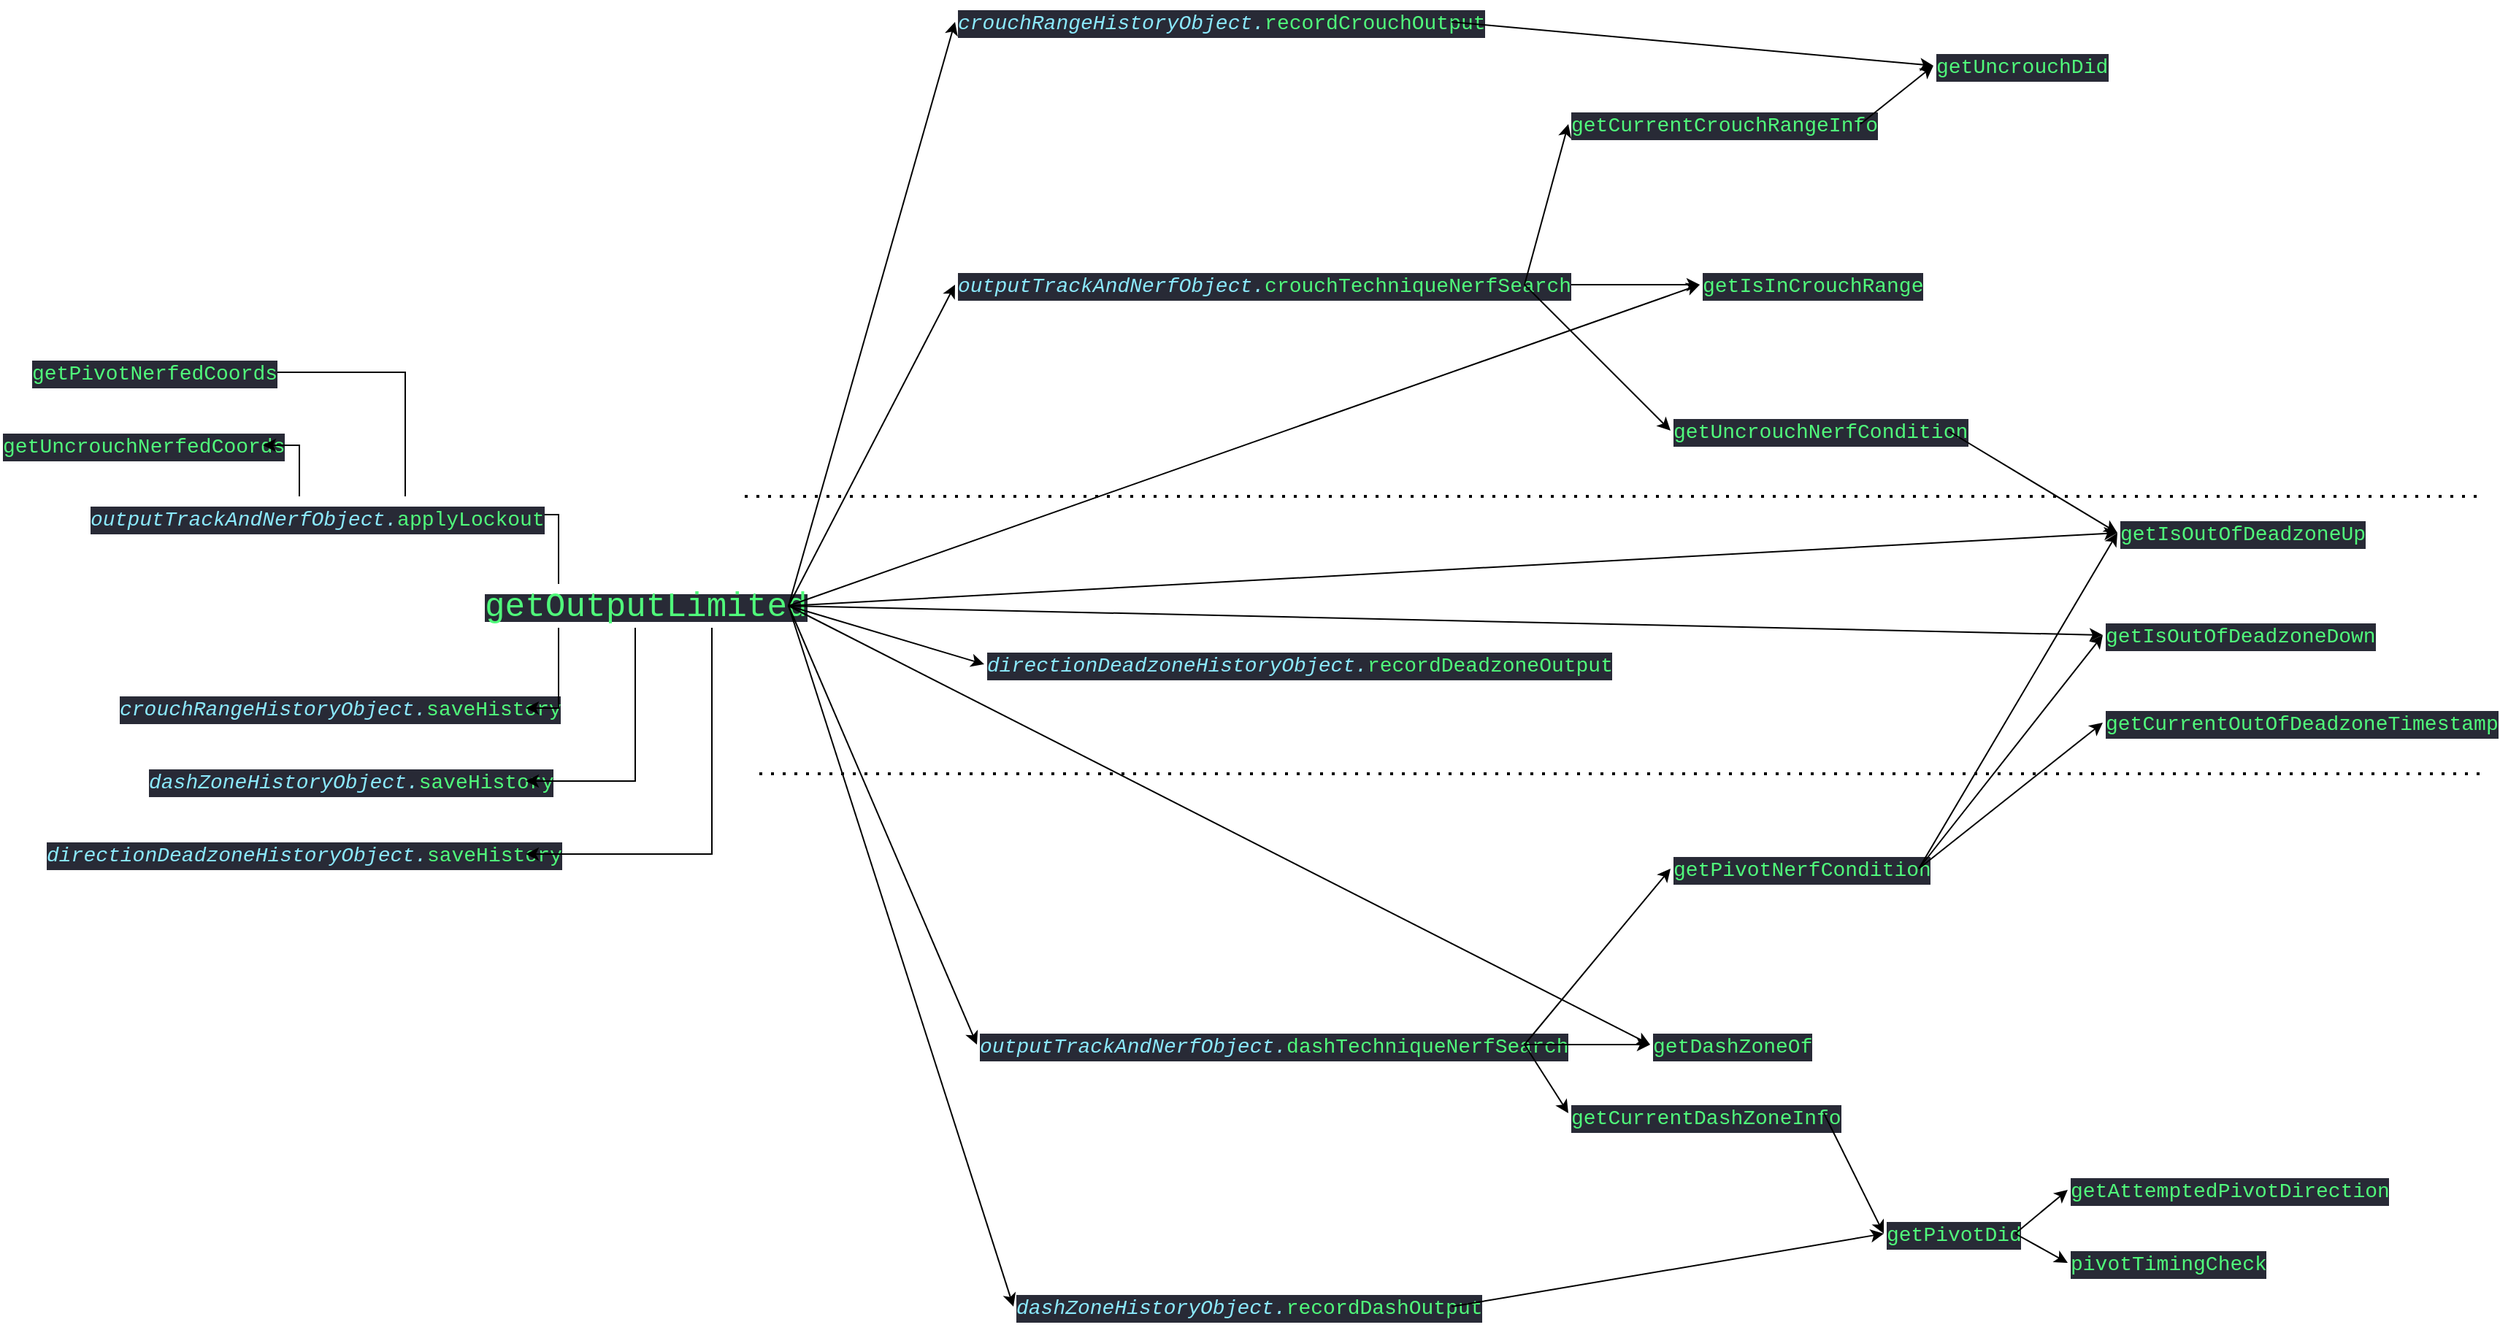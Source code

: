 <mxfile version="25.0.2">
  <diagram name="Page-1" id="eZRRN8Tk8PH1yMmj5PiH">
    <mxGraphModel dx="1920" dy="729" grid="1" gridSize="10" guides="1" tooltips="1" connect="1" arrows="1" fold="1" page="0" pageScale="1" pageWidth="827" pageHeight="1169" math="0" shadow="0">
      <root>
        <mxCell id="0" />
        <mxCell id="1" parent="0" />
        <mxCell id="_2LufP0DOa4UtMb47R02-2" value="&lt;div style=&quot;color: #f8f8f2;background-color: #282a36;font-family: Consolas, &#39;Courier New&#39;, monospace;font-weight: normal;font-size: 14px;line-height: 19px;white-space: pre;&quot;&gt;&lt;div&gt;&lt;span style=&quot;color: #50fa7b;&quot;&gt;getIsInCrouchRange&lt;/span&gt;&lt;/div&gt;&lt;/div&gt;" style="text;whiteSpace=wrap;html=1;" parent="1" vertex="1">
          <mxGeometry x="1174" y="580" width="140" height="30" as="geometry" />
        </mxCell>
        <mxCell id="_2LufP0DOa4UtMb47R02-5" style="rounded=0;orthogonalLoop=1;jettySize=auto;html=1;exitX=1;exitY=0.5;exitDx=0;exitDy=0;entryX=0;entryY=0.5;entryDx=0;entryDy=0;" parent="1" source="_2LufP0DOa4UtMb47R02-3" target="_2LufP0DOa4UtMb47R02-2" edge="1">
          <mxGeometry relative="1" as="geometry" />
        </mxCell>
        <mxCell id="_2LufP0DOa4UtMb47R02-3" value="&lt;div style=&quot;color: #f8f8f2;background-color: #282a36;font-family: Consolas, &#39;Courier New&#39;, monospace;font-weight: normal;font-size: 14px;line-height: 19px;white-space: pre;&quot;&gt;&lt;div&gt;&lt;span style=&quot;color: rgb(139, 233, 253); font-style: italic;&quot;&gt;outputTrackAndNerfObject.&lt;/span&gt;&lt;span style=&quot;color: #50fa7b;&quot;&gt;crouchTechniqueNerfSearch&lt;/span&gt;&lt;/div&gt;&lt;/div&gt;" style="text;whiteSpace=wrap;html=1;" parent="1" vertex="1">
          <mxGeometry x="664" y="580" width="390" height="30" as="geometry" />
        </mxCell>
        <mxCell id="_2LufP0DOa4UtMb47R02-63" style="edgeStyle=orthogonalEdgeStyle;rounded=0;orthogonalLoop=1;jettySize=auto;html=1;exitX=0.25;exitY=0;exitDx=0;exitDy=0;entryX=1;entryY=0.5;entryDx=0;entryDy=0;" parent="1" source="_2LufP0DOa4UtMb47R02-7" target="_2LufP0DOa4UtMb47R02-26" edge="1">
          <mxGeometry relative="1" as="geometry" />
        </mxCell>
        <mxCell id="_2LufP0DOa4UtMb47R02-7" value="&lt;div style=&quot;color: rgb(248, 248, 242); background-color: rgb(40, 42, 54); font-family: Consolas, &amp;quot;Courier New&amp;quot;, monospace; font-weight: normal; line-height: 19px; white-space: pre;&quot;&gt;&lt;div&gt;&lt;span style=&quot;color: #50fa7b;&quot;&gt;getOutputLimited&lt;/span&gt;&lt;/div&gt;&lt;/div&gt;" style="text;whiteSpace=wrap;html=1;fontSize=23;" parent="1" vertex="1">
          <mxGeometry x="340" y="800" width="210" height="30" as="geometry" />
        </mxCell>
        <mxCell id="_2LufP0DOa4UtMb47R02-8" value="" style="endArrow=classic;html=1;rounded=0;exitX=1;exitY=0.5;exitDx=0;exitDy=0;entryX=0;entryY=0.5;entryDx=0;entryDy=0;" parent="1" source="_2LufP0DOa4UtMb47R02-7" target="_2LufP0DOa4UtMb47R02-2" edge="1">
          <mxGeometry width="50" height="50" relative="1" as="geometry">
            <mxPoint x="750" y="460" as="sourcePoint" />
            <mxPoint x="800" y="410" as="targetPoint" />
          </mxGeometry>
        </mxCell>
        <mxCell id="_2LufP0DOa4UtMb47R02-9" value="" style="endArrow=classic;html=1;rounded=0;exitX=1;exitY=0.5;exitDx=0;exitDy=0;entryX=0;entryY=0.5;entryDx=0;entryDy=0;" parent="1" source="_2LufP0DOa4UtMb47R02-7" target="_2LufP0DOa4UtMb47R02-3" edge="1">
          <mxGeometry width="50" height="50" relative="1" as="geometry">
            <mxPoint x="750" y="460" as="sourcePoint" />
            <mxPoint x="800" y="410" as="targetPoint" />
          </mxGeometry>
        </mxCell>
        <mxCell id="_2LufP0DOa4UtMb47R02-10" value="&lt;div style=&quot;color: #f8f8f2;background-color: #282a36;font-family: Consolas, &#39;Courier New&#39;, monospace;font-weight: normal;font-size: 14px;line-height: 19px;white-space: pre;&quot;&gt;&lt;div&gt;&lt;span style=&quot;color: #50fa7b;&quot;&gt;getCurrentCrouchRangeInfo&lt;/span&gt;&lt;/div&gt;&lt;/div&gt;" style="text;whiteSpace=wrap;html=1;" parent="1" vertex="1">
          <mxGeometry x="1084" y="470" width="200" height="30" as="geometry" />
        </mxCell>
        <mxCell id="_2LufP0DOa4UtMb47R02-11" value="" style="endArrow=classic;html=1;rounded=0;exitX=1;exitY=0.5;exitDx=0;exitDy=0;entryX=0;entryY=0.5;entryDx=0;entryDy=0;" parent="1" source="_2LufP0DOa4UtMb47R02-3" target="_2LufP0DOa4UtMb47R02-10" edge="1">
          <mxGeometry width="50" height="50" relative="1" as="geometry">
            <mxPoint x="864" y="680" as="sourcePoint" />
            <mxPoint x="914" y="630" as="targetPoint" />
          </mxGeometry>
        </mxCell>
        <mxCell id="_2LufP0DOa4UtMb47R02-12" value="&lt;div style=&quot;color: #f8f8f2;background-color: #282a36;font-family: Consolas, &#39;Courier New&#39;, monospace;font-weight: normal;font-size: 14px;line-height: 19px;white-space: pre;&quot;&gt;&lt;div&gt;&lt;span style=&quot;color: #50fa7b;&quot;&gt;getUncrouchDid&lt;/span&gt;&lt;/div&gt;&lt;/div&gt;" style="text;whiteSpace=wrap;html=1;" parent="1" vertex="1">
          <mxGeometry x="1334" y="430" width="110" height="30" as="geometry" />
        </mxCell>
        <mxCell id="_2LufP0DOa4UtMb47R02-13" value="" style="endArrow=classic;html=1;rounded=0;entryX=0;entryY=0.5;entryDx=0;entryDy=0;exitX=1;exitY=0.5;exitDx=0;exitDy=0;" parent="1" source="_2LufP0DOa4UtMb47R02-10" target="_2LufP0DOa4UtMb47R02-12" edge="1">
          <mxGeometry width="50" height="50" relative="1" as="geometry">
            <mxPoint x="1174" y="680" as="sourcePoint" />
            <mxPoint x="1224" y="630" as="targetPoint" />
          </mxGeometry>
        </mxCell>
        <mxCell id="_2LufP0DOa4UtMb47R02-14" value="&lt;div style=&quot;color: #f8f8f2;background-color: #282a36;font-family: Consolas, &#39;Courier New&#39;, monospace;font-weight: normal;font-size: 14px;line-height: 19px;white-space: pre;&quot;&gt;&lt;div&gt;&lt;span style=&quot;color: rgb(139, 233, 253); font-style: italic;&quot;&gt;crouchRangeHistoryObject.&lt;/span&gt;&lt;span style=&quot;color: #50fa7b;&quot;&gt;recordCrouchOutput&lt;/span&gt;&lt;/div&gt;&lt;/div&gt;" style="text;whiteSpace=wrap;html=1;" parent="1" vertex="1">
          <mxGeometry x="664" y="400" width="340" height="30" as="geometry" />
        </mxCell>
        <mxCell id="_2LufP0DOa4UtMb47R02-15" value="" style="endArrow=classic;html=1;rounded=0;entryX=0;entryY=0.5;entryDx=0;entryDy=0;exitX=1;exitY=0.5;exitDx=0;exitDy=0;" parent="1" source="_2LufP0DOa4UtMb47R02-14" target="_2LufP0DOa4UtMb47R02-12" edge="1">
          <mxGeometry width="50" height="50" relative="1" as="geometry">
            <mxPoint x="1254" y="380" as="sourcePoint" />
            <mxPoint x="1304" y="330" as="targetPoint" />
          </mxGeometry>
        </mxCell>
        <mxCell id="_2LufP0DOa4UtMb47R02-16" value="" style="endArrow=classic;html=1;rounded=0;exitX=1;exitY=0.5;exitDx=0;exitDy=0;entryX=0;entryY=0.5;entryDx=0;entryDy=0;" parent="1" source="_2LufP0DOa4UtMb47R02-7" target="_2LufP0DOa4UtMb47R02-14" edge="1">
          <mxGeometry width="50" height="50" relative="1" as="geometry">
            <mxPoint x="490" y="400" as="sourcePoint" />
            <mxPoint x="540" y="350" as="targetPoint" />
          </mxGeometry>
        </mxCell>
        <mxCell id="_2LufP0DOa4UtMb47R02-17" value="&lt;div style=&quot;color: #f8f8f2;background-color: #282a36;font-family: Consolas, &#39;Courier New&#39;, monospace;font-weight: normal;font-size: 14px;line-height: 19px;white-space: pre;&quot;&gt;&lt;div&gt;&lt;span style=&quot;color: #50fa7b;&quot;&gt;getUncrouchNerfCondition&lt;/span&gt;&lt;/div&gt;&lt;/div&gt;" style="text;whiteSpace=wrap;html=1;" parent="1" vertex="1">
          <mxGeometry x="1154" y="680" width="190" height="30" as="geometry" />
        </mxCell>
        <mxCell id="_2LufP0DOa4UtMb47R02-19" value="" style="endArrow=classic;html=1;rounded=0;entryX=0;entryY=0.5;entryDx=0;entryDy=0;exitX=1;exitY=0.5;exitDx=0;exitDy=0;" parent="1" source="_2LufP0DOa4UtMb47R02-3" target="_2LufP0DOa4UtMb47R02-17" edge="1">
          <mxGeometry width="50" height="50" relative="1" as="geometry">
            <mxPoint x="994" y="600" as="sourcePoint" />
            <mxPoint x="1044" y="550" as="targetPoint" />
          </mxGeometry>
        </mxCell>
        <mxCell id="_2LufP0DOa4UtMb47R02-20" value="&lt;div style=&quot;color: #f8f8f2;background-color: #282a36;font-family: Consolas, &#39;Courier New&#39;, monospace;font-weight: normal;font-size: 14px;line-height: 19px;white-space: pre;&quot;&gt;&lt;div&gt;&lt;span style=&quot;color: #50fa7b;&quot;&gt;getIsOutOfDeadzoneUp&lt;/span&gt;&lt;/div&gt;&lt;/div&gt;" style="text;whiteSpace=wrap;html=1;" parent="1" vertex="1">
          <mxGeometry x="1460" y="750" width="160" height="30" as="geometry" />
        </mxCell>
        <mxCell id="_2LufP0DOa4UtMb47R02-21" value="" style="endArrow=classic;html=1;rounded=0;entryX=0;entryY=0.5;entryDx=0;entryDy=0;exitX=1;exitY=0.5;exitDx=0;exitDy=0;" parent="1" source="_2LufP0DOa4UtMb47R02-17" target="_2LufP0DOa4UtMb47R02-20" edge="1">
          <mxGeometry width="50" height="50" relative="1" as="geometry">
            <mxPoint x="984" y="540" as="sourcePoint" />
            <mxPoint x="1034" y="490" as="targetPoint" />
          </mxGeometry>
        </mxCell>
        <mxCell id="_2LufP0DOa4UtMb47R02-22" value="" style="endArrow=classic;html=1;rounded=0;entryX=0;entryY=0.5;entryDx=0;entryDy=0;exitX=1;exitY=0.5;exitDx=0;exitDy=0;" parent="1" source="_2LufP0DOa4UtMb47R02-7" target="_2LufP0DOa4UtMb47R02-20" edge="1">
          <mxGeometry width="50" height="50" relative="1" as="geometry">
            <mxPoint x="860" y="530" as="sourcePoint" />
            <mxPoint x="910" y="480" as="targetPoint" />
          </mxGeometry>
        </mxCell>
        <mxCell id="_2LufP0DOa4UtMb47R02-23" value="&lt;div style=&quot;color: #f8f8f2;background-color: #282a36;font-family: Consolas, &#39;Courier New&#39;, monospace;font-weight: normal;font-size: 14px;line-height: 19px;white-space: pre;&quot;&gt;&lt;div&gt;&lt;span style=&quot;color: #50fa7b;&quot;&gt;getPivotNerfCondition&lt;/span&gt;&lt;/div&gt;&lt;/div&gt;" style="text;whiteSpace=wrap;html=1;" parent="1" vertex="1">
          <mxGeometry x="1154" y="980" width="170" height="30" as="geometry" />
        </mxCell>
        <mxCell id="_2LufP0DOa4UtMb47R02-24" value="" style="endArrow=classic;html=1;rounded=0;entryX=0;entryY=0.5;entryDx=0;entryDy=0;exitX=1;exitY=0.5;exitDx=0;exitDy=0;" parent="1" source="_2LufP0DOa4UtMb47R02-23" target="_2LufP0DOa4UtMb47R02-20" edge="1">
          <mxGeometry width="50" height="50" relative="1" as="geometry">
            <mxPoint x="984" y="540" as="sourcePoint" />
            <mxPoint x="1034" y="490" as="targetPoint" />
          </mxGeometry>
        </mxCell>
        <mxCell id="_2LufP0DOa4UtMb47R02-25" value="&lt;div style=&quot;color: #f8f8f2;background-color: #282a36;font-family: Consolas, &#39;Courier New&#39;, monospace;font-weight: normal;font-size: 14px;line-height: 19px;white-space: pre;&quot;&gt;&lt;div&gt;&lt;span style=&quot;color: #50fa7b;&quot;&gt;getUncrouchNerfedCoords&lt;/span&gt;&lt;/div&gt;&lt;/div&gt;" style="text;whiteSpace=wrap;html=1;" parent="1" vertex="1">
          <mxGeometry x="10" y="690" width="180" height="30" as="geometry" />
        </mxCell>
        <mxCell id="_2LufP0DOa4UtMb47R02-65" style="edgeStyle=orthogonalEdgeStyle;rounded=0;orthogonalLoop=1;jettySize=auto;html=1;exitX=0.5;exitY=0;exitDx=0;exitDy=0;entryX=1;entryY=0.5;entryDx=0;entryDy=0;" parent="1" source="_2LufP0DOa4UtMb47R02-26" target="_2LufP0DOa4UtMb47R02-25" edge="1">
          <mxGeometry relative="1" as="geometry" />
        </mxCell>
        <mxCell id="_2LufP0DOa4UtMb47R02-66" style="edgeStyle=orthogonalEdgeStyle;rounded=0;orthogonalLoop=1;jettySize=auto;html=1;exitX=0.75;exitY=0;exitDx=0;exitDy=0;entryX=1;entryY=0.5;entryDx=0;entryDy=0;" parent="1" source="_2LufP0DOa4UtMb47R02-26" target="_2LufP0DOa4UtMb47R02-57" edge="1">
          <mxGeometry relative="1" as="geometry" />
        </mxCell>
        <mxCell id="_2LufP0DOa4UtMb47R02-26" value="&lt;div style=&quot;color: #f8f8f2;background-color: #282a36;font-family: Consolas, &#39;Courier New&#39;, monospace;font-weight: normal;font-size: 14px;line-height: 19px;white-space: pre;&quot;&gt;&lt;div&gt;&lt;span style=&quot;color: rgb(139, 233, 253); font-style: italic;&quot;&gt;outputTrackAndNerfObject.&lt;/span&gt;&lt;span style=&quot;color: #50fa7b;&quot;&gt;applyLockout&lt;/span&gt;&lt;/div&gt;&lt;/div&gt;" style="text;whiteSpace=wrap;html=1;" parent="1" vertex="1">
          <mxGeometry x="70" y="740" width="290" height="25" as="geometry" />
        </mxCell>
        <mxCell id="_2LufP0DOa4UtMb47R02-29" value="&lt;div style=&quot;color: #f8f8f2;background-color: #282a36;font-family: Consolas, &#39;Courier New&#39;, monospace;font-weight: normal;font-size: 14px;line-height: 19px;white-space: pre;&quot;&gt;&lt;div&gt;&lt;span style=&quot;color: #50fa7b;&quot;&gt;getIsOutOfDeadzoneDown&lt;/span&gt;&lt;/div&gt;&lt;/div&gt;" style="text;whiteSpace=wrap;html=1;" parent="1" vertex="1">
          <mxGeometry x="1450" y="820" width="180" height="30" as="geometry" />
        </mxCell>
        <mxCell id="_2LufP0DOa4UtMb47R02-30" value="" style="endArrow=classic;html=1;rounded=0;entryX=0;entryY=0.5;entryDx=0;entryDy=0;exitX=1;exitY=0.5;exitDx=0;exitDy=0;" parent="1" source="_2LufP0DOa4UtMb47R02-7" target="_2LufP0DOa4UtMb47R02-29" edge="1">
          <mxGeometry width="50" height="50" relative="1" as="geometry">
            <mxPoint x="470" y="660" as="sourcePoint" />
            <mxPoint x="940" y="570" as="targetPoint" />
          </mxGeometry>
        </mxCell>
        <mxCell id="_2LufP0DOa4UtMb47R02-31" value="" style="endArrow=classic;html=1;rounded=0;entryX=0;entryY=0.5;entryDx=0;entryDy=0;exitX=1;exitY=0.5;exitDx=0;exitDy=0;" parent="1" source="_2LufP0DOa4UtMb47R02-23" target="_2LufP0DOa4UtMb47R02-29" edge="1">
          <mxGeometry width="50" height="50" relative="1" as="geometry">
            <mxPoint x="1014" y="860" as="sourcePoint" />
            <mxPoint x="1374" y="720" as="targetPoint" />
          </mxGeometry>
        </mxCell>
        <mxCell id="_2LufP0DOa4UtMb47R02-32" value="&lt;div style=&quot;color: #f8f8f2;background-color: #282a36;font-family: Consolas, &#39;Courier New&#39;, monospace;font-weight: normal;font-size: 14px;line-height: 19px;white-space: pre;&quot;&gt;&lt;div&gt;&lt;span style=&quot;color: rgb(139, 233, 253); font-style: italic;&quot;&gt;crouchRangeHistoryObject.&lt;/span&gt;&lt;span style=&quot;color: #50fa7b;&quot;&gt;saveHistory&lt;/span&gt;&lt;/div&gt;&lt;/div&gt;" style="text;whiteSpace=wrap;html=1;" parent="1" vertex="1">
          <mxGeometry x="90" y="870" width="280" height="30" as="geometry" />
        </mxCell>
        <mxCell id="_2LufP0DOa4UtMb47R02-33" value="&lt;div style=&quot;color: #f8f8f2;background-color: #282a36;font-family: Consolas, &#39;Courier New&#39;, monospace;font-weight: normal;font-size: 14px;line-height: 19px;white-space: pre;&quot;&gt;&lt;div&gt;&lt;span style=&quot;color: rgb(139, 233, 253); font-style: italic;&quot;&gt;dashZoneHistoryObject.&lt;/span&gt;&lt;span style=&quot;color: #50fa7b;&quot;&gt;saveHistory&lt;/span&gt;&lt;/div&gt;&lt;/div&gt;" style="text;whiteSpace=wrap;html=1;" parent="1" vertex="1">
          <mxGeometry x="110" y="920" width="260" height="30" as="geometry" />
        </mxCell>
        <mxCell id="_2LufP0DOa4UtMb47R02-34" value="&lt;div style=&quot;color: #f8f8f2;background-color: #282a36;font-family: Consolas, &#39;Courier New&#39;, monospace;font-weight: normal;font-size: 14px;line-height: 19px;white-space: pre;&quot;&gt;&lt;div&gt;&lt;span style=&quot;color: #8be9fd;font-style: italic;&quot;&gt;directionDeadzoneHistoryObject.&lt;/span&gt;&lt;span style=&quot;color: rgb(80, 250, 123);&quot;&gt;saveHistory&lt;/span&gt;&lt;/div&gt;&lt;/div&gt;" style="text;whiteSpace=wrap;html=1;" parent="1" vertex="1">
          <mxGeometry x="40" y="970" width="330" height="30" as="geometry" />
        </mxCell>
        <mxCell id="_2LufP0DOa4UtMb47R02-35" value="" style="endArrow=classic;html=1;rounded=0;edgeStyle=orthogonalEdgeStyle;exitX=0.25;exitY=1;exitDx=0;exitDy=0;entryX=1;entryY=0.5;entryDx=0;entryDy=0;" parent="1" source="_2LufP0DOa4UtMb47R02-7" target="_2LufP0DOa4UtMb47R02-32" edge="1">
          <mxGeometry width="50" height="50" relative="1" as="geometry">
            <mxPoint x="430" y="1040" as="sourcePoint" />
            <mxPoint x="480" y="990" as="targetPoint" />
          </mxGeometry>
        </mxCell>
        <mxCell id="_2LufP0DOa4UtMb47R02-36" value="" style="endArrow=classic;html=1;rounded=0;exitX=0.5;exitY=1;exitDx=0;exitDy=0;entryX=1;entryY=0.5;entryDx=0;entryDy=0;edgeStyle=orthogonalEdgeStyle;" parent="1" source="_2LufP0DOa4UtMb47R02-7" target="_2LufP0DOa4UtMb47R02-33" edge="1">
          <mxGeometry width="50" height="50" relative="1" as="geometry">
            <mxPoint x="430" y="1040" as="sourcePoint" />
            <mxPoint x="480" y="990" as="targetPoint" />
          </mxGeometry>
        </mxCell>
        <mxCell id="_2LufP0DOa4UtMb47R02-37" value="" style="endArrow=classic;html=1;rounded=0;exitX=0.75;exitY=1;exitDx=0;exitDy=0;edgeStyle=orthogonalEdgeStyle;entryX=1;entryY=0.5;entryDx=0;entryDy=0;" parent="1" source="_2LufP0DOa4UtMb47R02-7" target="_2LufP0DOa4UtMb47R02-34" edge="1">
          <mxGeometry width="50" height="50" relative="1" as="geometry">
            <mxPoint x="430" y="1040" as="sourcePoint" />
            <mxPoint x="480" y="990" as="targetPoint" />
          </mxGeometry>
        </mxCell>
        <mxCell id="_2LufP0DOa4UtMb47R02-38" value="&lt;div style=&quot;color: #f8f8f2;background-color: #282a36;font-family: Consolas, &#39;Courier New&#39;, monospace;font-weight: normal;font-size: 14px;line-height: 19px;white-space: pre;&quot;&gt;&lt;div&gt;&lt;span style=&quot;color: #50fa7b;&quot;&gt;getCurrentOutOfDeadzoneTimestamp&lt;/span&gt;&lt;/div&gt;&lt;/div&gt;" style="text;whiteSpace=wrap;html=1;" parent="1" vertex="1">
          <mxGeometry x="1450" y="880" width="250" height="30" as="geometry" />
        </mxCell>
        <mxCell id="_2LufP0DOa4UtMb47R02-39" value="" style="endArrow=classic;html=1;rounded=0;entryX=0;entryY=0.5;entryDx=0;entryDy=0;exitX=1;exitY=0.5;exitDx=0;exitDy=0;" parent="1" source="_2LufP0DOa4UtMb47R02-23" target="_2LufP0DOa4UtMb47R02-38" edge="1">
          <mxGeometry width="50" height="50" relative="1" as="geometry">
            <mxPoint x="1244" y="860" as="sourcePoint" />
            <mxPoint x="1294" y="810" as="targetPoint" />
          </mxGeometry>
        </mxCell>
        <mxCell id="_2LufP0DOa4UtMb47R02-40" value="&lt;div style=&quot;color: #f8f8f2;background-color: #282a36;font-family: Consolas, &#39;Courier New&#39;, monospace;font-weight: normal;font-size: 14px;line-height: 19px;white-space: pre;&quot;&gt;&lt;div&gt;&lt;span style=&quot;color: #50fa7b;&quot;&gt;getAttemptedPivotDirection&lt;/span&gt;&lt;/div&gt;&lt;/div&gt;" style="text;whiteSpace=wrap;html=1;" parent="1" vertex="1">
          <mxGeometry x="1426" y="1200" width="210" height="30" as="geometry" />
        </mxCell>
        <mxCell id="_2LufP0DOa4UtMb47R02-41" value="&lt;div style=&quot;color: #f8f8f2;background-color: #282a36;font-family: Consolas, &#39;Courier New&#39;, monospace;font-weight: normal;font-size: 14px;line-height: 19px;white-space: pre;&quot;&gt;&lt;div&gt;&lt;span style=&quot;color: #50fa7b;&quot;&gt;pivotTimingCheck&lt;/span&gt;&lt;/div&gt;&lt;/div&gt;" style="text;whiteSpace=wrap;html=1;" parent="1" vertex="1">
          <mxGeometry x="1426" y="1250" width="130" height="30" as="geometry" />
        </mxCell>
        <mxCell id="_2LufP0DOa4UtMb47R02-42" value="&lt;div style=&quot;color: #f8f8f2;background-color: #282a36;font-family: Consolas, &#39;Courier New&#39;, monospace;font-weight: normal;font-size: 14px;line-height: 19px;white-space: pre;&quot;&gt;&lt;div&gt;&lt;span style=&quot;color: #50fa7b;&quot;&gt;getPivotDid&lt;/span&gt;&lt;/div&gt;&lt;/div&gt;" style="text;whiteSpace=wrap;html=1;" parent="1" vertex="1">
          <mxGeometry x="1300" y="1230" width="90" height="30" as="geometry" />
        </mxCell>
        <mxCell id="_2LufP0DOa4UtMb47R02-43" value="" style="endArrow=classic;html=1;rounded=0;entryX=0;entryY=0.5;entryDx=0;entryDy=0;exitX=1;exitY=0.5;exitDx=0;exitDy=0;" parent="1" source="_2LufP0DOa4UtMb47R02-42" target="_2LufP0DOa4UtMb47R02-40" edge="1">
          <mxGeometry width="50" height="50" relative="1" as="geometry">
            <mxPoint x="1330" y="1149.5" as="sourcePoint" />
            <mxPoint x="1380" y="1099.5" as="targetPoint" />
          </mxGeometry>
        </mxCell>
        <mxCell id="_2LufP0DOa4UtMb47R02-44" value="" style="endArrow=classic;html=1;rounded=0;entryX=0;entryY=0.5;entryDx=0;entryDy=0;exitX=1;exitY=0.5;exitDx=0;exitDy=0;" parent="1" source="_2LufP0DOa4UtMb47R02-42" target="_2LufP0DOa4UtMb47R02-41" edge="1">
          <mxGeometry width="50" height="50" relative="1" as="geometry">
            <mxPoint x="1330" y="1149.5" as="sourcePoint" />
            <mxPoint x="1380" y="1099.5" as="targetPoint" />
          </mxGeometry>
        </mxCell>
        <mxCell id="_2LufP0DOa4UtMb47R02-45" value="&lt;div style=&quot;color: #f8f8f2;background-color: #282a36;font-family: Consolas, &#39;Courier New&#39;, monospace;font-weight: normal;font-size: 14px;line-height: 19px;white-space: pre;&quot;&gt;&lt;div&gt;&lt;span style=&quot;color: rgb(139, 233, 253); font-style: italic;&quot;&gt;dashZoneHistoryObject.&lt;/span&gt;&lt;span style=&quot;color: #50fa7b;&quot;&gt;recordDashOutput&lt;/span&gt;&lt;/div&gt;&lt;/div&gt;" style="text;whiteSpace=wrap;html=1;" parent="1" vertex="1">
          <mxGeometry x="704" y="1280" width="300" height="30" as="geometry" />
        </mxCell>
        <mxCell id="_2LufP0DOa4UtMb47R02-46" value="" style="endArrow=classic;html=1;rounded=0;entryX=0;entryY=0.5;entryDx=0;entryDy=0;exitX=1;exitY=0.5;exitDx=0;exitDy=0;" parent="1" source="_2LufP0DOa4UtMb47R02-45" target="_2LufP0DOa4UtMb47R02-42" edge="1">
          <mxGeometry width="50" height="50" relative="1" as="geometry">
            <mxPoint x="1190" y="1265.5" as="sourcePoint" />
            <mxPoint x="1305" y="1130.5" as="targetPoint" />
          </mxGeometry>
        </mxCell>
        <mxCell id="_2LufP0DOa4UtMb47R02-47" value="&lt;div style=&quot;color: #f8f8f2;background-color: #282a36;font-family: Consolas, &#39;Courier New&#39;, monospace;font-weight: normal;font-size: 14px;line-height: 19px;white-space: pre;&quot;&gt;&lt;div&gt;&lt;span style=&quot;color: #50fa7b;&quot;&gt;getCurrentDashZoneInfo&lt;/span&gt;&lt;/div&gt;&lt;/div&gt;" style="text;whiteSpace=wrap;html=1;" parent="1" vertex="1">
          <mxGeometry x="1084" y="1150" width="175" height="25" as="geometry" />
        </mxCell>
        <mxCell id="_2LufP0DOa4UtMb47R02-48" value="" style="endArrow=classic;html=1;rounded=0;entryX=0;entryY=0.5;entryDx=0;entryDy=0;exitX=1;exitY=0.5;exitDx=0;exitDy=0;" parent="1" source="_2LufP0DOa4UtMb47R02-47" target="_2LufP0DOa4UtMb47R02-42" edge="1">
          <mxGeometry width="50" height="50" relative="1" as="geometry">
            <mxPoint x="1150" y="1215.5" as="sourcePoint" />
            <mxPoint x="1305" y="1130.5" as="targetPoint" />
          </mxGeometry>
        </mxCell>
        <mxCell id="_2LufP0DOa4UtMb47R02-49" value="&lt;div style=&quot;color: #f8f8f2;background-color: #282a36;font-family: Consolas, &#39;Courier New&#39;, monospace;font-weight: normal;font-size: 14px;line-height: 19px;white-space: pre;&quot;&gt;&lt;div&gt;&lt;span style=&quot;color: rgb(139, 233, 253); font-style: italic;&quot;&gt;outputTrackAndNerfObject.&lt;/span&gt;&lt;span style=&quot;color: #50fa7b;&quot;&gt;dashTechniqueNerfSearch&lt;/span&gt;&lt;/div&gt;&lt;/div&gt;" style="text;whiteSpace=wrap;html=1;" parent="1" vertex="1">
          <mxGeometry x="679" y="1100.5" width="375" height="30" as="geometry" />
        </mxCell>
        <mxCell id="_2LufP0DOa4UtMb47R02-50" value="" style="endArrow=classic;html=1;rounded=0;entryX=0;entryY=0.5;entryDx=0;entryDy=0;exitX=1;exitY=0.5;exitDx=0;exitDy=0;" parent="1" source="_2LufP0DOa4UtMb47R02-49" target="_2LufP0DOa4UtMb47R02-47" edge="1">
          <mxGeometry width="50" height="50" relative="1" as="geometry">
            <mxPoint x="970" y="1085.5" as="sourcePoint" />
            <mxPoint x="1020" y="1035.5" as="targetPoint" />
          </mxGeometry>
        </mxCell>
        <mxCell id="_2LufP0DOa4UtMb47R02-51" value="" style="endArrow=classic;html=1;rounded=0;exitX=1;exitY=0.5;exitDx=0;exitDy=0;entryX=0;entryY=0.5;entryDx=0;entryDy=0;" parent="1" source="_2LufP0DOa4UtMb47R02-7" target="_2LufP0DOa4UtMb47R02-49" edge="1">
          <mxGeometry width="50" height="50" relative="1" as="geometry">
            <mxPoint x="670" y="1100" as="sourcePoint" />
            <mxPoint x="720" y="1050" as="targetPoint" />
          </mxGeometry>
        </mxCell>
        <mxCell id="_2LufP0DOa4UtMb47R02-52" value="" style="endArrow=classic;html=1;rounded=0;exitX=1;exitY=0.5;exitDx=0;exitDy=0;entryX=0;entryY=0.5;entryDx=0;entryDy=0;" parent="1" source="_2LufP0DOa4UtMb47R02-7" target="_2LufP0DOa4UtMb47R02-45" edge="1">
          <mxGeometry width="50" height="50" relative="1" as="geometry">
            <mxPoint x="670" y="1100" as="sourcePoint" />
            <mxPoint x="720" y="1050" as="targetPoint" />
          </mxGeometry>
        </mxCell>
        <mxCell id="_2LufP0DOa4UtMb47R02-53" value="&lt;div style=&quot;color: #f8f8f2;background-color: #282a36;font-family: Consolas, &#39;Courier New&#39;, monospace;font-weight: normal;font-size: 14px;line-height: 19px;white-space: pre;&quot;&gt;&lt;div&gt;&lt;span style=&quot;color: #50fa7b;&quot;&gt;getDashZoneOf&lt;/span&gt;&lt;/div&gt;&lt;/div&gt;" style="text;whiteSpace=wrap;html=1;" parent="1" vertex="1">
          <mxGeometry x="1140" y="1100.5" width="110" height="30" as="geometry" />
        </mxCell>
        <mxCell id="_2LufP0DOa4UtMb47R02-54" value="" style="endArrow=classic;html=1;rounded=0;exitX=1;exitY=0.5;exitDx=0;exitDy=0;entryX=0;entryY=0.5;entryDx=0;entryDy=0;" parent="1" source="_2LufP0DOa4UtMb47R02-7" target="_2LufP0DOa4UtMb47R02-53" edge="1">
          <mxGeometry width="50" height="50" relative="1" as="geometry">
            <mxPoint x="1010" y="970" as="sourcePoint" />
            <mxPoint x="1060" y="920" as="targetPoint" />
          </mxGeometry>
        </mxCell>
        <mxCell id="_2LufP0DOa4UtMb47R02-55" value="" style="endArrow=classic;html=1;rounded=0;exitX=1;exitY=0.5;exitDx=0;exitDy=0;entryX=0;entryY=0.5;entryDx=0;entryDy=0;" parent="1" source="_2LufP0DOa4UtMb47R02-49" target="_2LufP0DOa4UtMb47R02-53" edge="1">
          <mxGeometry width="50" height="50" relative="1" as="geometry">
            <mxPoint x="1046" y="1045.5" as="sourcePoint" />
            <mxPoint x="1096" y="995.5" as="targetPoint" />
          </mxGeometry>
        </mxCell>
        <mxCell id="_2LufP0DOa4UtMb47R02-56" value="" style="endArrow=classic;html=1;rounded=0;entryX=0;entryY=0.5;entryDx=0;entryDy=0;exitX=1;exitY=0.5;exitDx=0;exitDy=0;" parent="1" target="_2LufP0DOa4UtMb47R02-23" edge="1" source="_2LufP0DOa4UtMb47R02-49">
          <mxGeometry width="50" height="50" relative="1" as="geometry">
            <mxPoint x="996" y="1115.5" as="sourcePoint" />
            <mxPoint x="1116" y="995.5" as="targetPoint" />
          </mxGeometry>
        </mxCell>
        <mxCell id="_2LufP0DOa4UtMb47R02-57" value="&lt;div style=&quot;color: #f8f8f2;background-color: #282a36;font-family: Consolas, &#39;Courier New&#39;, monospace;font-weight: normal;font-size: 14px;line-height: 19px;white-space: pre;&quot;&gt;&lt;div&gt;&lt;span style=&quot;color: #50fa7b;&quot;&gt;getPivotNerfedCoords&lt;/span&gt;&lt;/div&gt;&lt;/div&gt;" style="text;whiteSpace=wrap;html=1;" parent="1" vertex="1">
          <mxGeometry x="30" y="640" width="160" height="30" as="geometry" />
        </mxCell>
        <mxCell id="Jbx_xCPxEH5dOAa4jp7a-1" value="&lt;div style=&quot;color: #f8f8f2;background-color: #282a36;font-family: Consolas, &#39;Courier New&#39;, monospace;font-weight: normal;font-size: 14px;line-height: 19px;white-space: pre;&quot;&gt;&lt;div&gt;&lt;span style=&quot;color: rgb(139, 233, 253); font-style: italic;&quot;&gt;directionDeadzoneHistoryObject.&lt;/span&gt;&lt;span style=&quot;color: #50fa7b;&quot;&gt;recordDeadzoneOutput&lt;/span&gt;&lt;/div&gt;&lt;/div&gt;" style="text;whiteSpace=wrap;html=1;" vertex="1" parent="1">
          <mxGeometry x="684" y="840" width="400" height="30" as="geometry" />
        </mxCell>
        <mxCell id="Jbx_xCPxEH5dOAa4jp7a-2" value="" style="endArrow=classic;html=1;rounded=0;exitX=1;exitY=0.5;exitDx=0;exitDy=0;entryX=0;entryY=0.5;entryDx=0;entryDy=0;" edge="1" parent="1" source="_2LufP0DOa4UtMb47R02-7" target="Jbx_xCPxEH5dOAa4jp7a-1">
          <mxGeometry width="50" height="50" relative="1" as="geometry">
            <mxPoint x="990" y="880" as="sourcePoint" />
            <mxPoint x="1040" y="830" as="targetPoint" />
          </mxGeometry>
        </mxCell>
        <mxCell id="Jbx_xCPxEH5dOAa4jp7a-4" value="" style="endArrow=none;dashed=1;html=1;dashPattern=1 3;strokeWidth=2;rounded=0;" edge="1" parent="1">
          <mxGeometry width="50" height="50" relative="1" as="geometry">
            <mxPoint x="520" y="740" as="sourcePoint" />
            <mxPoint x="1710" y="740" as="targetPoint" />
          </mxGeometry>
        </mxCell>
        <mxCell id="Jbx_xCPxEH5dOAa4jp7a-5" value="" style="endArrow=none;dashed=1;html=1;dashPattern=1 3;strokeWidth=2;rounded=0;" edge="1" parent="1">
          <mxGeometry width="50" height="50" relative="1" as="geometry">
            <mxPoint x="530" y="930" as="sourcePoint" />
            <mxPoint x="1710" y="930" as="targetPoint" />
          </mxGeometry>
        </mxCell>
      </root>
    </mxGraphModel>
  </diagram>
</mxfile>
